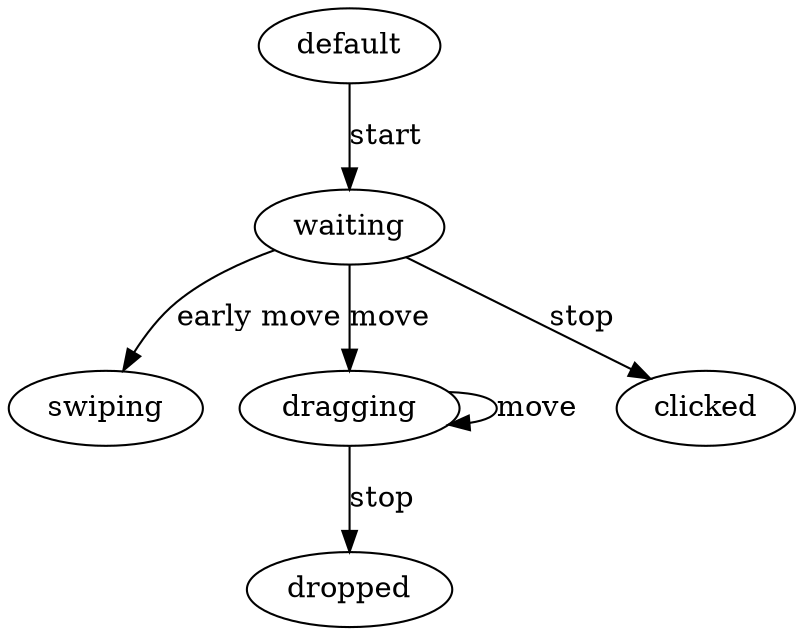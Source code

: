 digraph {
  default -> waiting [label="start"]
  waiting -> swiping [label="early move"]
  waiting -> dragging [label="move"]
  waiting -> clicked [label="stop"]
  dragging -> dragging [label="move"]
  dragging -> dropped [label="stop"]
}
